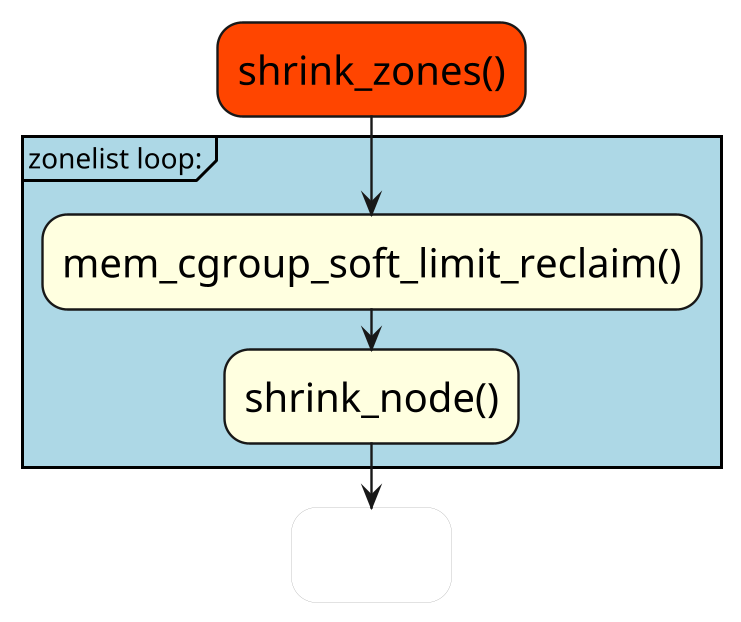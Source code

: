 @startuml

skinparam ComponentStyle rectangle
hide stereotype
scale 2/1

skinparam Activity {
    FontSize 20
    FontColor black
    BorderThickness 1.2
    BackgroundColor transparent
}

skinparam ActivityFontColor<<hide>> transparent
skinparam ActivityBorderThickness<<hide>> 0

skinparam Note {
    FontSize 16
    FontColor black
    BorderThickness 0
    BackgroundColor transparent
}


skinparam Arrow {
    FontSize 16
    FontColor black
    BorderThickness 1.2
    BackgroundColor transparent
}

' start here
#OrangeRed:shrink_zones();
group #LightBlue "zonelist loop:" {
	#LightYellow:mem_cgroup_soft_limit_reclaim();
	#LightYellow:shrink_node();
}
:return;<<hide>>

@enduml
